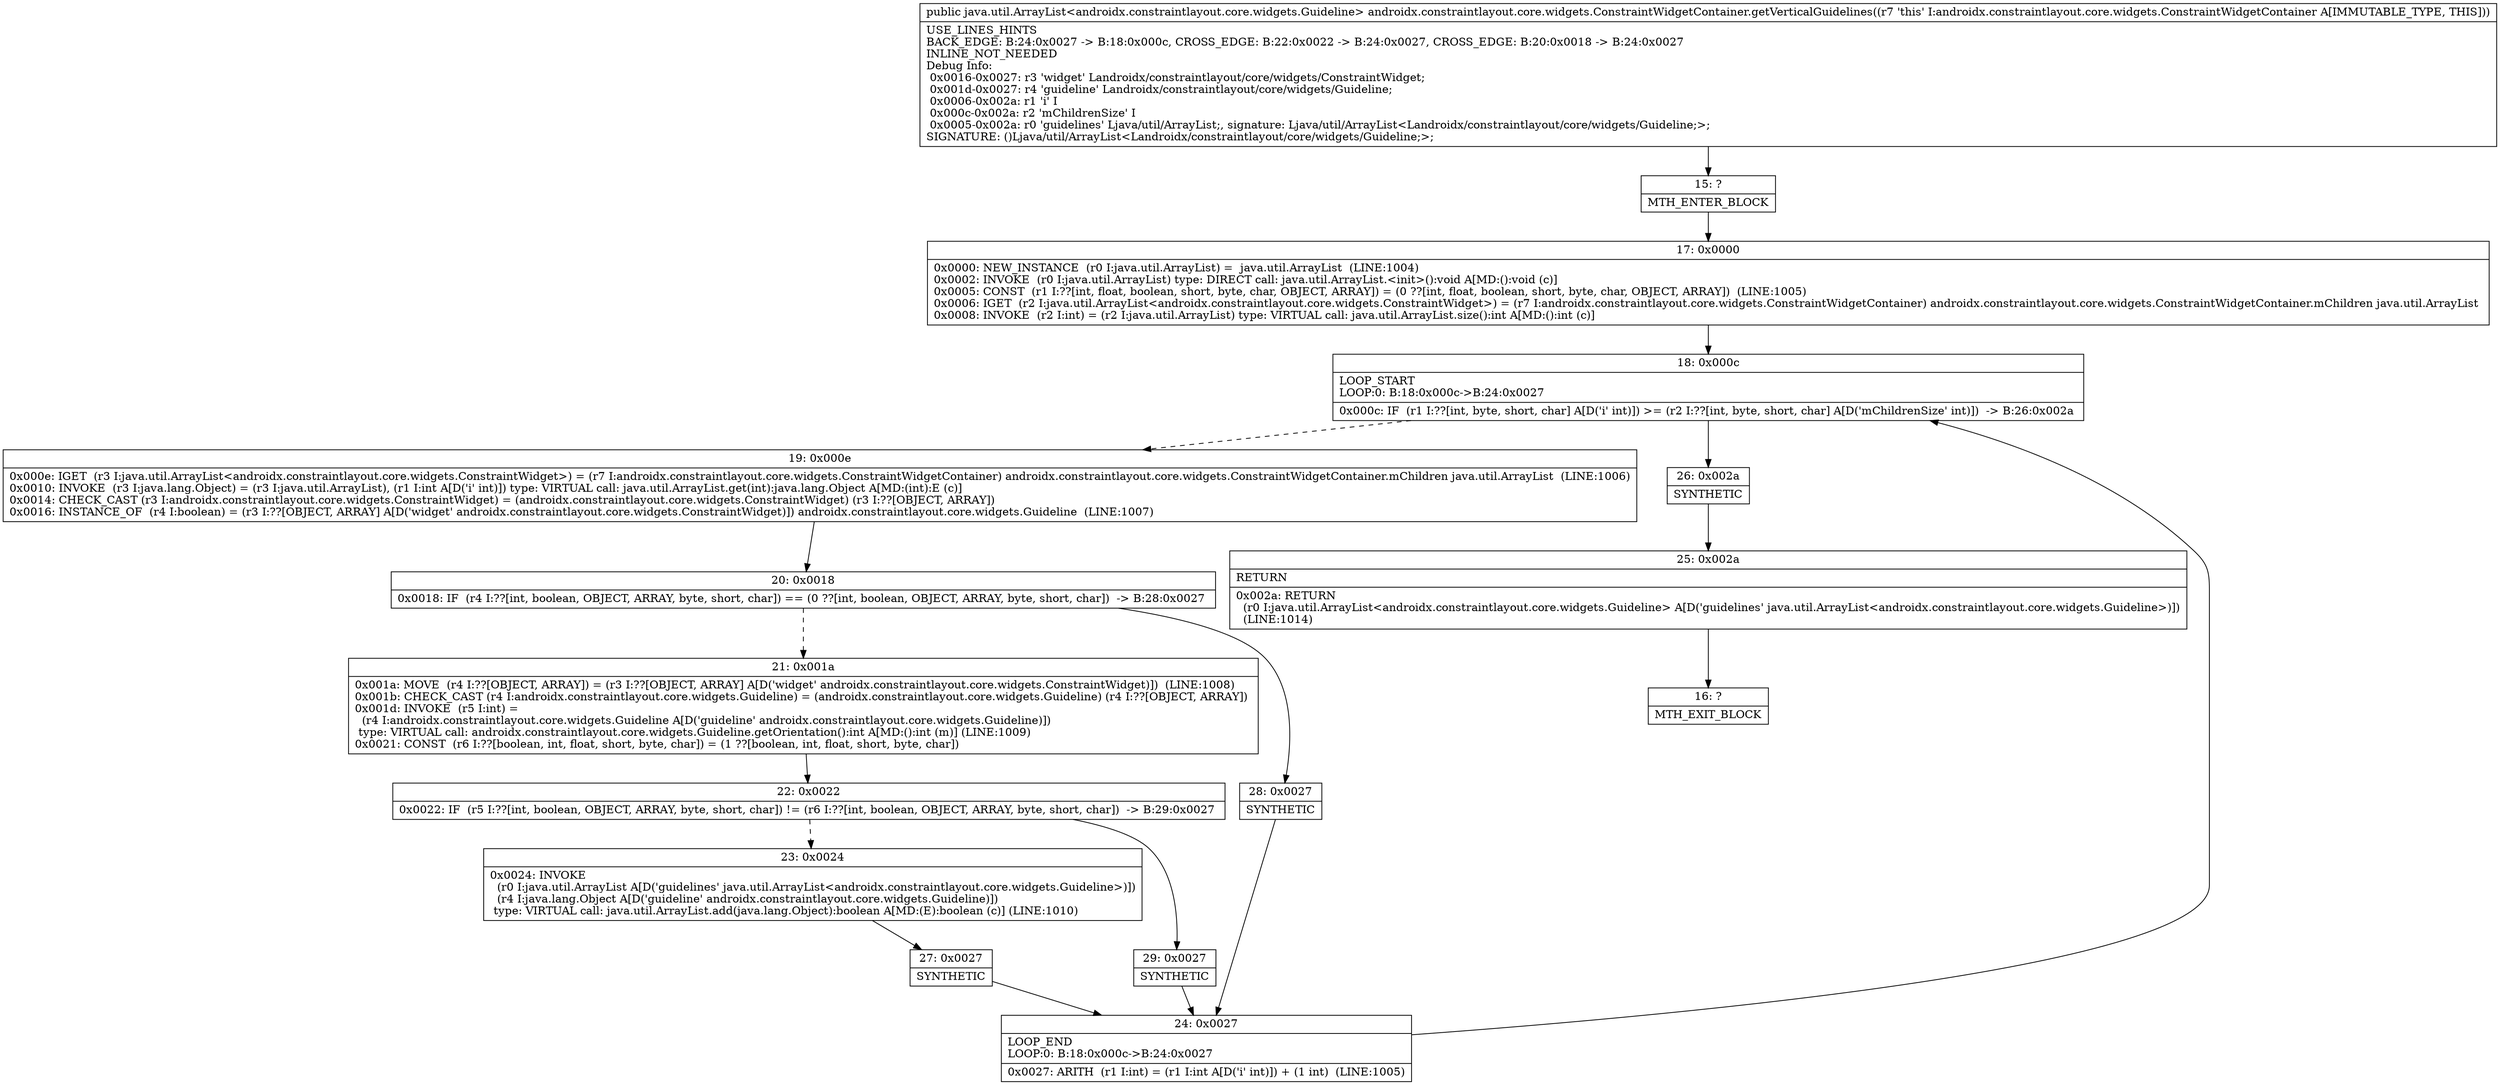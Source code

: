 digraph "CFG forandroidx.constraintlayout.core.widgets.ConstraintWidgetContainer.getVerticalGuidelines()Ljava\/util\/ArrayList;" {
Node_15 [shape=record,label="{15\:\ ?|MTH_ENTER_BLOCK\l}"];
Node_17 [shape=record,label="{17\:\ 0x0000|0x0000: NEW_INSTANCE  (r0 I:java.util.ArrayList) =  java.util.ArrayList  (LINE:1004)\l0x0002: INVOKE  (r0 I:java.util.ArrayList) type: DIRECT call: java.util.ArrayList.\<init\>():void A[MD:():void (c)]\l0x0005: CONST  (r1 I:??[int, float, boolean, short, byte, char, OBJECT, ARRAY]) = (0 ??[int, float, boolean, short, byte, char, OBJECT, ARRAY])  (LINE:1005)\l0x0006: IGET  (r2 I:java.util.ArrayList\<androidx.constraintlayout.core.widgets.ConstraintWidget\>) = (r7 I:androidx.constraintlayout.core.widgets.ConstraintWidgetContainer) androidx.constraintlayout.core.widgets.ConstraintWidgetContainer.mChildren java.util.ArrayList \l0x0008: INVOKE  (r2 I:int) = (r2 I:java.util.ArrayList) type: VIRTUAL call: java.util.ArrayList.size():int A[MD:():int (c)]\l}"];
Node_18 [shape=record,label="{18\:\ 0x000c|LOOP_START\lLOOP:0: B:18:0x000c\-\>B:24:0x0027\l|0x000c: IF  (r1 I:??[int, byte, short, char] A[D('i' int)]) \>= (r2 I:??[int, byte, short, char] A[D('mChildrenSize' int)])  \-\> B:26:0x002a \l}"];
Node_19 [shape=record,label="{19\:\ 0x000e|0x000e: IGET  (r3 I:java.util.ArrayList\<androidx.constraintlayout.core.widgets.ConstraintWidget\>) = (r7 I:androidx.constraintlayout.core.widgets.ConstraintWidgetContainer) androidx.constraintlayout.core.widgets.ConstraintWidgetContainer.mChildren java.util.ArrayList  (LINE:1006)\l0x0010: INVOKE  (r3 I:java.lang.Object) = (r3 I:java.util.ArrayList), (r1 I:int A[D('i' int)]) type: VIRTUAL call: java.util.ArrayList.get(int):java.lang.Object A[MD:(int):E (c)]\l0x0014: CHECK_CAST (r3 I:androidx.constraintlayout.core.widgets.ConstraintWidget) = (androidx.constraintlayout.core.widgets.ConstraintWidget) (r3 I:??[OBJECT, ARRAY]) \l0x0016: INSTANCE_OF  (r4 I:boolean) = (r3 I:??[OBJECT, ARRAY] A[D('widget' androidx.constraintlayout.core.widgets.ConstraintWidget)]) androidx.constraintlayout.core.widgets.Guideline  (LINE:1007)\l}"];
Node_20 [shape=record,label="{20\:\ 0x0018|0x0018: IF  (r4 I:??[int, boolean, OBJECT, ARRAY, byte, short, char]) == (0 ??[int, boolean, OBJECT, ARRAY, byte, short, char])  \-\> B:28:0x0027 \l}"];
Node_21 [shape=record,label="{21\:\ 0x001a|0x001a: MOVE  (r4 I:??[OBJECT, ARRAY]) = (r3 I:??[OBJECT, ARRAY] A[D('widget' androidx.constraintlayout.core.widgets.ConstraintWidget)])  (LINE:1008)\l0x001b: CHECK_CAST (r4 I:androidx.constraintlayout.core.widgets.Guideline) = (androidx.constraintlayout.core.widgets.Guideline) (r4 I:??[OBJECT, ARRAY]) \l0x001d: INVOKE  (r5 I:int) = \l  (r4 I:androidx.constraintlayout.core.widgets.Guideline A[D('guideline' androidx.constraintlayout.core.widgets.Guideline)])\l type: VIRTUAL call: androidx.constraintlayout.core.widgets.Guideline.getOrientation():int A[MD:():int (m)] (LINE:1009)\l0x0021: CONST  (r6 I:??[boolean, int, float, short, byte, char]) = (1 ??[boolean, int, float, short, byte, char]) \l}"];
Node_22 [shape=record,label="{22\:\ 0x0022|0x0022: IF  (r5 I:??[int, boolean, OBJECT, ARRAY, byte, short, char]) != (r6 I:??[int, boolean, OBJECT, ARRAY, byte, short, char])  \-\> B:29:0x0027 \l}"];
Node_23 [shape=record,label="{23\:\ 0x0024|0x0024: INVOKE  \l  (r0 I:java.util.ArrayList A[D('guidelines' java.util.ArrayList\<androidx.constraintlayout.core.widgets.Guideline\>)])\l  (r4 I:java.lang.Object A[D('guideline' androidx.constraintlayout.core.widgets.Guideline)])\l type: VIRTUAL call: java.util.ArrayList.add(java.lang.Object):boolean A[MD:(E):boolean (c)] (LINE:1010)\l}"];
Node_27 [shape=record,label="{27\:\ 0x0027|SYNTHETIC\l}"];
Node_24 [shape=record,label="{24\:\ 0x0027|LOOP_END\lLOOP:0: B:18:0x000c\-\>B:24:0x0027\l|0x0027: ARITH  (r1 I:int) = (r1 I:int A[D('i' int)]) + (1 int)  (LINE:1005)\l}"];
Node_29 [shape=record,label="{29\:\ 0x0027|SYNTHETIC\l}"];
Node_28 [shape=record,label="{28\:\ 0x0027|SYNTHETIC\l}"];
Node_26 [shape=record,label="{26\:\ 0x002a|SYNTHETIC\l}"];
Node_25 [shape=record,label="{25\:\ 0x002a|RETURN\l|0x002a: RETURN  \l  (r0 I:java.util.ArrayList\<androidx.constraintlayout.core.widgets.Guideline\> A[D('guidelines' java.util.ArrayList\<androidx.constraintlayout.core.widgets.Guideline\>)])\l  (LINE:1014)\l}"];
Node_16 [shape=record,label="{16\:\ ?|MTH_EXIT_BLOCK\l}"];
MethodNode[shape=record,label="{public java.util.ArrayList\<androidx.constraintlayout.core.widgets.Guideline\> androidx.constraintlayout.core.widgets.ConstraintWidgetContainer.getVerticalGuidelines((r7 'this' I:androidx.constraintlayout.core.widgets.ConstraintWidgetContainer A[IMMUTABLE_TYPE, THIS]))  | USE_LINES_HINTS\lBACK_EDGE: B:24:0x0027 \-\> B:18:0x000c, CROSS_EDGE: B:22:0x0022 \-\> B:24:0x0027, CROSS_EDGE: B:20:0x0018 \-\> B:24:0x0027\lINLINE_NOT_NEEDED\lDebug Info:\l  0x0016\-0x0027: r3 'widget' Landroidx\/constraintlayout\/core\/widgets\/ConstraintWidget;\l  0x001d\-0x0027: r4 'guideline' Landroidx\/constraintlayout\/core\/widgets\/Guideline;\l  0x0006\-0x002a: r1 'i' I\l  0x000c\-0x002a: r2 'mChildrenSize' I\l  0x0005\-0x002a: r0 'guidelines' Ljava\/util\/ArrayList;, signature: Ljava\/util\/ArrayList\<Landroidx\/constraintlayout\/core\/widgets\/Guideline;\>;\lSIGNATURE: ()Ljava\/util\/ArrayList\<Landroidx\/constraintlayout\/core\/widgets\/Guideline;\>;\l}"];
MethodNode -> Node_15;Node_15 -> Node_17;
Node_17 -> Node_18;
Node_18 -> Node_19[style=dashed];
Node_18 -> Node_26;
Node_19 -> Node_20;
Node_20 -> Node_21[style=dashed];
Node_20 -> Node_28;
Node_21 -> Node_22;
Node_22 -> Node_23[style=dashed];
Node_22 -> Node_29;
Node_23 -> Node_27;
Node_27 -> Node_24;
Node_24 -> Node_18;
Node_29 -> Node_24;
Node_28 -> Node_24;
Node_26 -> Node_25;
Node_25 -> Node_16;
}

